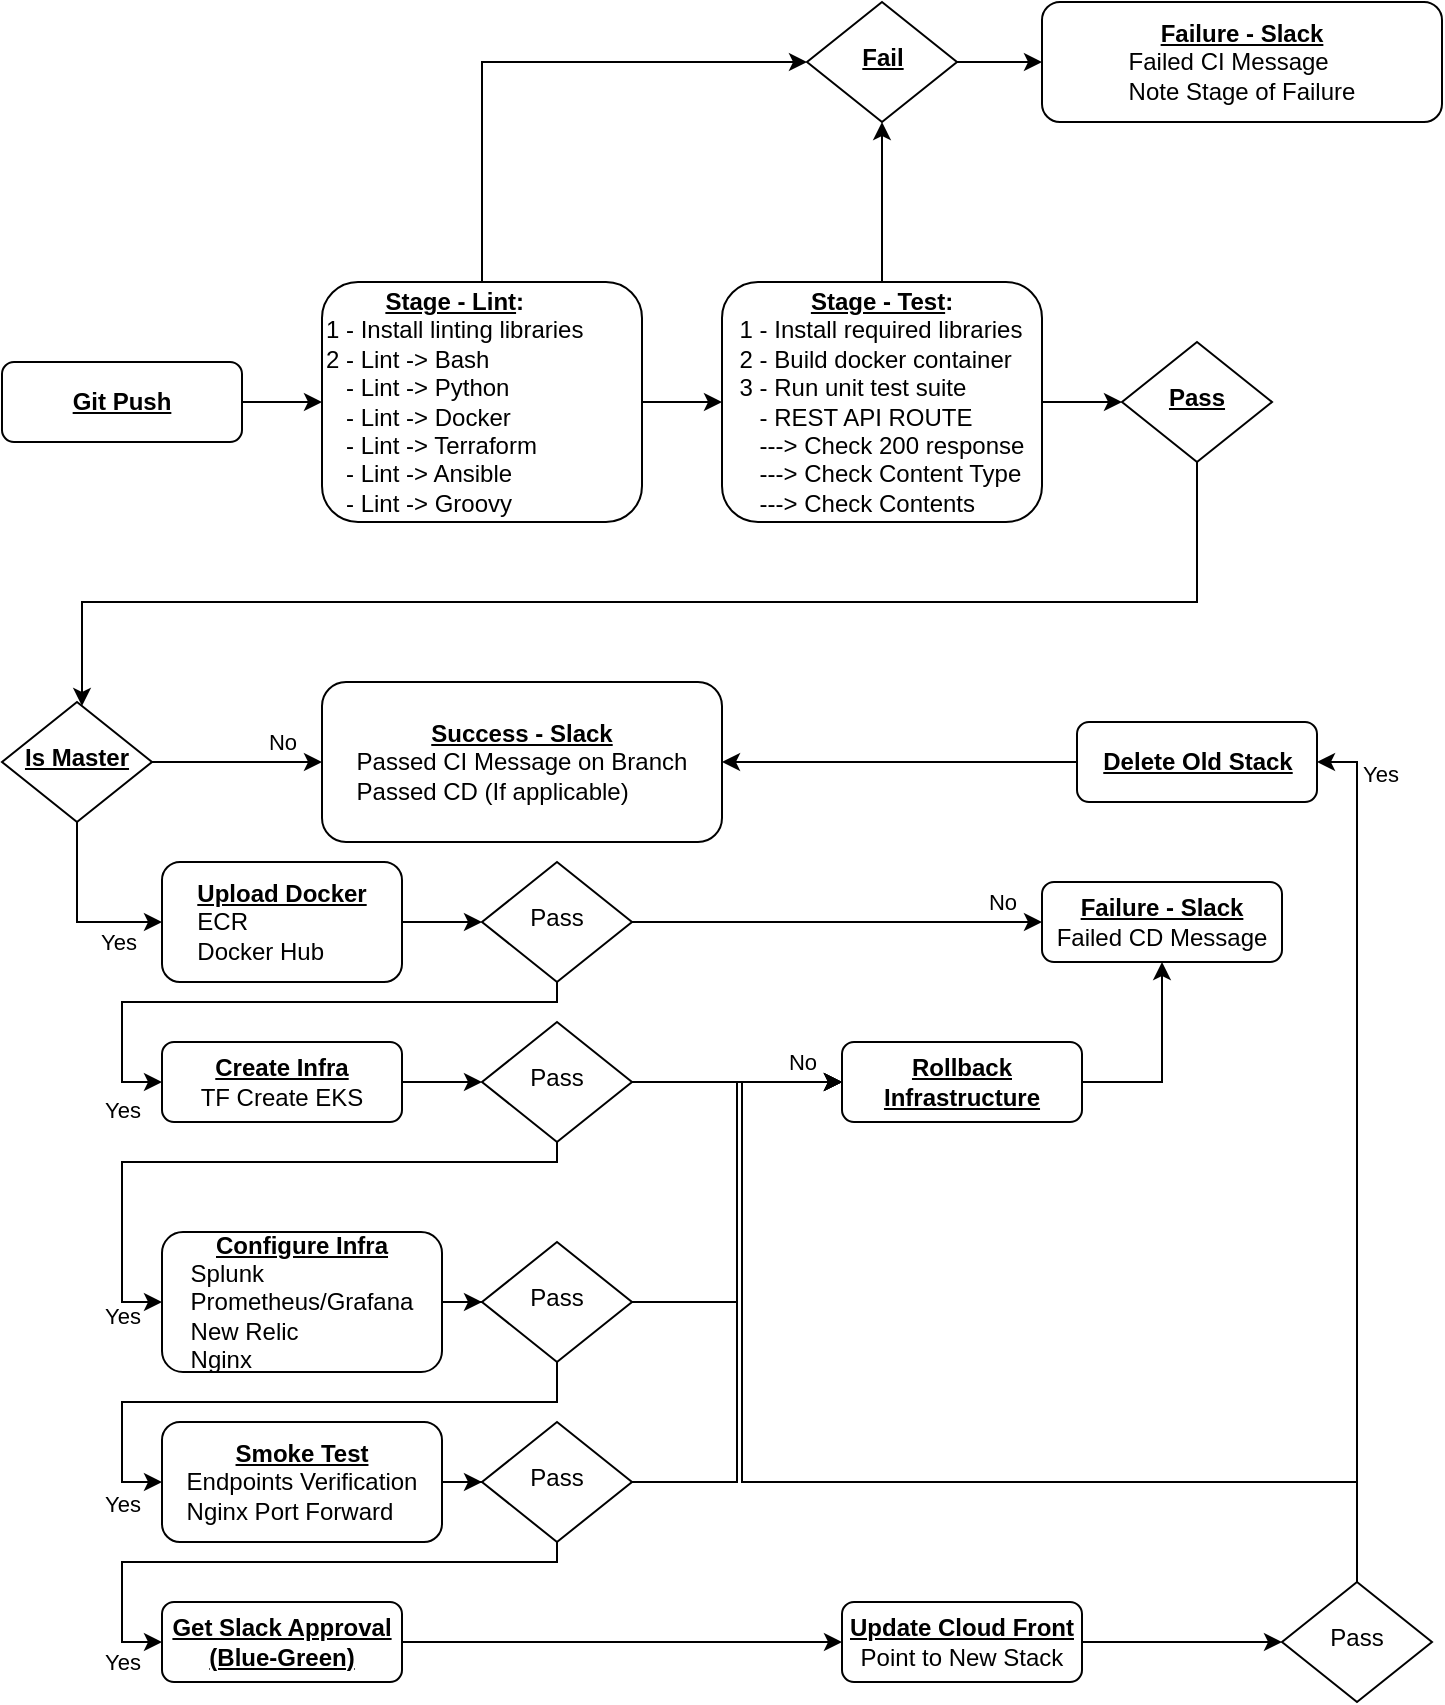 <mxfile version="15.2.7" type="device"><diagram id="C5RBs43oDa-KdzZeNtuy" name="Page-1"><mxGraphModel dx="1662" dy="2047" grid="1" gridSize="10" guides="1" tooltips="1" connect="1" arrows="1" fold="1" page="1" pageScale="1" pageWidth="827" pageHeight="1169" math="0" shadow="0"><root><mxCell id="WIyWlLk6GJQsqaUBKTNV-0"/><mxCell id="WIyWlLk6GJQsqaUBKTNV-1" parent="WIyWlLk6GJQsqaUBKTNV-0"/><mxCell id="Rs7eoe6wcjswB2rvAZAv-16" style="edgeStyle=orthogonalEdgeStyle;rounded=0;orthogonalLoop=1;jettySize=auto;html=1;" parent="WIyWlLk6GJQsqaUBKTNV-1" source="Rs7eoe6wcjswB2rvAZAv-0" target="Rs7eoe6wcjswB2rvAZAv-1" edge="1"><mxGeometry relative="1" as="geometry"/></mxCell><mxCell id="Rs7eoe6wcjswB2rvAZAv-0" value="&lt;b&gt;&lt;u&gt;Git Push&lt;/u&gt;&lt;/b&gt;" style="rounded=1;whiteSpace=wrap;html=1;fontSize=12;glass=0;strokeWidth=1;shadow=0;" parent="WIyWlLk6GJQsqaUBKTNV-1" vertex="1"><mxGeometry x="40" y="80" width="120" height="40" as="geometry"/></mxCell><mxCell id="Rs7eoe6wcjswB2rvAZAv-15" style="edgeStyle=orthogonalEdgeStyle;rounded=0;orthogonalLoop=1;jettySize=auto;html=1;entryX=0;entryY=0.5;entryDx=0;entryDy=0;" parent="WIyWlLk6GJQsqaUBKTNV-1" source="Rs7eoe6wcjswB2rvAZAv-1" target="Rs7eoe6wcjswB2rvAZAv-8" edge="1"><mxGeometry relative="1" as="geometry"/></mxCell><mxCell id="NNOcf9yM1KSb8hObF7zO-4" style="edgeStyle=orthogonalEdgeStyle;rounded=0;orthogonalLoop=1;jettySize=auto;html=1;entryX=0;entryY=0.5;entryDx=0;entryDy=0;" edge="1" parent="WIyWlLk6GJQsqaUBKTNV-1" source="Rs7eoe6wcjswB2rvAZAv-1" target="NNOcf9yM1KSb8hObF7zO-3"><mxGeometry relative="1" as="geometry"><Array as="points"><mxPoint x="280" y="-70"/></Array></mxGeometry></mxCell><mxCell id="Rs7eoe6wcjswB2rvAZAv-1" value="&lt;div style=&quot;text-align: center&quot;&gt;&lt;b&gt;&lt;u&gt;Stage - Lint&lt;/u&gt;:&lt;/b&gt;&lt;/div&gt;&lt;div&gt;&lt;span&gt;1 - Install linting libraries&lt;/span&gt;&lt;/div&gt;2 - Lint -&amp;gt; Bash&lt;br&gt;&lt;span style=&quot;text-align: center&quot;&gt;&amp;nbsp; &amp;nbsp;- Lint -&amp;gt; P&lt;/span&gt;ython&lt;br&gt;&lt;span style=&quot;text-align: center&quot;&gt;&amp;nbsp; &amp;nbsp;- Lint&amp;nbsp;-&amp;gt; D&lt;/span&gt;ocker&lt;br&gt;&lt;span style=&quot;text-align: center&quot;&gt;&amp;nbsp; &amp;nbsp;- Lint -&amp;gt; Terraform&lt;br&gt;&lt;/span&gt;&lt;span style=&quot;text-align: center&quot;&gt;&amp;nbsp; &amp;nbsp;- Lint -&amp;gt; Ansible&lt;/span&gt;&lt;br&gt;&lt;span style=&quot;text-align: center&quot;&gt;&amp;nbsp; &amp;nbsp;- Lint -&amp;gt; Groovy&lt;/span&gt;" style="rounded=1;whiteSpace=wrap;html=1;fontSize=12;glass=0;strokeWidth=1;shadow=0;align=left;" parent="WIyWlLk6GJQsqaUBKTNV-1" vertex="1"><mxGeometry x="200" y="40" width="160" height="120" as="geometry"/></mxCell><mxCell id="Rs7eoe6wcjswB2rvAZAv-2" value="&lt;u style=&quot;font-weight: bold&quot;&gt;Failure - Slack&lt;/u&gt;&lt;br&gt;&lt;div style=&quot;text-align: left&quot;&gt;Failed CD Message&lt;/div&gt;" style="rounded=1;whiteSpace=wrap;html=1;fontSize=12;glass=0;strokeWidth=1;shadow=0;" parent="WIyWlLk6GJQsqaUBKTNV-1" vertex="1"><mxGeometry x="560" y="340" width="120" height="40" as="geometry"/></mxCell><mxCell id="Rs7eoe6wcjswB2rvAZAv-3" value="&lt;u style=&quot;font-weight: bold&quot;&gt;Success - Slack&lt;/u&gt;&lt;br&gt;&lt;div style=&quot;text-align: left&quot;&gt;Passed CI Message on Branch&lt;/div&gt;&lt;div style=&quot;text-align: left&quot;&gt;Passed CD (If applicable)&lt;/div&gt;" style="rounded=1;whiteSpace=wrap;html=1;fontSize=12;glass=0;strokeWidth=1;shadow=0;" parent="WIyWlLk6GJQsqaUBKTNV-1" vertex="1"><mxGeometry x="200" y="240" width="200" height="80" as="geometry"/></mxCell><mxCell id="Rs7eoe6wcjswB2rvAZAv-17" style="edgeStyle=orthogonalEdgeStyle;rounded=0;orthogonalLoop=1;jettySize=auto;html=1;" parent="WIyWlLk6GJQsqaUBKTNV-1" source="Rs7eoe6wcjswB2rvAZAv-8" target="Rs7eoe6wcjswB2rvAZAv-12" edge="1"><mxGeometry relative="1" as="geometry"/></mxCell><mxCell id="NNOcf9yM1KSb8hObF7zO-5" style="edgeStyle=orthogonalEdgeStyle;rounded=0;orthogonalLoop=1;jettySize=auto;html=1;" edge="1" parent="WIyWlLk6GJQsqaUBKTNV-1" source="Rs7eoe6wcjswB2rvAZAv-8" target="NNOcf9yM1KSb8hObF7zO-3"><mxGeometry relative="1" as="geometry"/></mxCell><mxCell id="Rs7eoe6wcjswB2rvAZAv-8" value="&lt;b&gt;&lt;u&gt;Stage - Test&lt;/u&gt;:&lt;br&gt;&lt;div style=&quot;text-align: left&quot;&gt;&lt;span style=&quot;font-weight: normal&quot;&gt;1 - Install required libraries&lt;/span&gt;&lt;/div&gt;&lt;/b&gt;&lt;div style=&quot;text-align: left&quot;&gt;&lt;span&gt;2 - Build docker container&lt;/span&gt;&lt;/div&gt;&lt;div style=&quot;text-align: left&quot;&gt;&lt;span&gt;3 - Run unit test suite&lt;/span&gt;&lt;/div&gt;&lt;div style=&quot;text-align: left&quot;&gt;&lt;span&gt;&amp;nbsp; &amp;nbsp;- REST API ROUTE&lt;/span&gt;&lt;/div&gt;&lt;div style=&quot;text-align: left&quot;&gt;&lt;div&gt;&amp;nbsp; &amp;nbsp;---&amp;gt; Check 200 response&lt;/div&gt;&lt;div&gt;&amp;nbsp; &amp;nbsp;---&amp;gt; Check Content Type&lt;/div&gt;&lt;div&gt;&amp;nbsp; &amp;nbsp;---&amp;gt; Check Contents&lt;/div&gt;&lt;/div&gt;" style="rounded=1;whiteSpace=wrap;html=1;fontSize=12;glass=0;strokeWidth=1;shadow=0;" parent="WIyWlLk6GJQsqaUBKTNV-1" vertex="1"><mxGeometry x="400" y="40" width="160" height="120" as="geometry"/></mxCell><mxCell id="Rs7eoe6wcjswB2rvAZAv-19" style="edgeStyle=orthogonalEdgeStyle;rounded=0;orthogonalLoop=1;jettySize=auto;html=1;" parent="WIyWlLk6GJQsqaUBKTNV-1" source="Rs7eoe6wcjswB2rvAZAv-12" target="Rs7eoe6wcjswB2rvAZAv-18" edge="1"><mxGeometry relative="1" as="geometry"><Array as="points"><mxPoint x="638" y="200"/><mxPoint x="80" y="200"/></Array></mxGeometry></mxCell><mxCell id="Rs7eoe6wcjswB2rvAZAv-12" value="&lt;b&gt;&lt;u&gt;Pass&lt;/u&gt;&lt;/b&gt;" style="rhombus;whiteSpace=wrap;html=1;shadow=0;fontFamily=Helvetica;fontSize=12;align=center;strokeWidth=1;spacing=6;spacingTop=-4;" parent="WIyWlLk6GJQsqaUBKTNV-1" vertex="1"><mxGeometry x="600" y="70" width="75" height="60" as="geometry"/></mxCell><mxCell id="Rs7eoe6wcjswB2rvAZAv-23" style="edgeStyle=orthogonalEdgeStyle;rounded=0;orthogonalLoop=1;jettySize=auto;html=1;" parent="WIyWlLk6GJQsqaUBKTNV-1" source="Rs7eoe6wcjswB2rvAZAv-18" target="Rs7eoe6wcjswB2rvAZAv-3" edge="1"><mxGeometry relative="1" as="geometry"/></mxCell><mxCell id="Rs7eoe6wcjswB2rvAZAv-24" value="No" style="edgeLabel;html=1;align=center;verticalAlign=middle;resizable=0;points=[];" parent="Rs7eoe6wcjswB2rvAZAv-23" vertex="1" connectable="0"><mxGeometry x="0.151" y="-3" relative="1" as="geometry"><mxPoint x="16" y="-13" as="offset"/></mxGeometry></mxCell><mxCell id="Rs7eoe6wcjswB2rvAZAv-26" style="edgeStyle=orthogonalEdgeStyle;rounded=0;orthogonalLoop=1;jettySize=auto;html=1;entryX=0;entryY=0.5;entryDx=0;entryDy=0;" parent="WIyWlLk6GJQsqaUBKTNV-1" source="Rs7eoe6wcjswB2rvAZAv-18" target="Rs7eoe6wcjswB2rvAZAv-25" edge="1"><mxGeometry relative="1" as="geometry"><Array as="points"><mxPoint x="78" y="360"/></Array></mxGeometry></mxCell><mxCell id="Rs7eoe6wcjswB2rvAZAv-49" value="Yes" style="edgeLabel;html=1;align=center;verticalAlign=middle;resizable=0;points=[];" parent="Rs7eoe6wcjswB2rvAZAv-26" vertex="1" connectable="0"><mxGeometry x="0.503" y="4" relative="1" as="geometry"><mxPoint x="1" y="14" as="offset"/></mxGeometry></mxCell><mxCell id="Rs7eoe6wcjswB2rvAZAv-18" value="&lt;b&gt;&lt;u&gt;Is Master&lt;/u&gt;&lt;/b&gt;" style="rhombus;whiteSpace=wrap;html=1;shadow=0;fontFamily=Helvetica;fontSize=12;align=center;strokeWidth=1;spacing=6;spacingTop=-4;" parent="WIyWlLk6GJQsqaUBKTNV-1" vertex="1"><mxGeometry x="40" y="250" width="75" height="60" as="geometry"/></mxCell><mxCell id="Rs7eoe6wcjswB2rvAZAv-30" style="edgeStyle=orthogonalEdgeStyle;rounded=0;orthogonalLoop=1;jettySize=auto;html=1;" parent="WIyWlLk6GJQsqaUBKTNV-1" source="Rs7eoe6wcjswB2rvAZAv-25" target="Rs7eoe6wcjswB2rvAZAv-29" edge="1"><mxGeometry relative="1" as="geometry"/></mxCell><mxCell id="Rs7eoe6wcjswB2rvAZAv-25" value="&lt;u style=&quot;font-weight: bold&quot;&gt;Upload Docker&lt;/u&gt;&lt;br&gt;&lt;div style=&quot;text-align: left&quot;&gt;&lt;span&gt;ECR&lt;/span&gt;&lt;/div&gt;&lt;div style=&quot;text-align: left&quot;&gt;&lt;span&gt;Docker Hub&lt;/span&gt;&lt;/div&gt;" style="rounded=1;whiteSpace=wrap;html=1;fontSize=12;glass=0;strokeWidth=1;shadow=0;" parent="WIyWlLk6GJQsqaUBKTNV-1" vertex="1"><mxGeometry x="120" y="330" width="120" height="60" as="geometry"/></mxCell><mxCell id="Rs7eoe6wcjswB2rvAZAv-39" style="edgeStyle=orthogonalEdgeStyle;rounded=0;orthogonalLoop=1;jettySize=auto;html=1;entryX=0;entryY=0.5;entryDx=0;entryDy=0;" parent="WIyWlLk6GJQsqaUBKTNV-1" source="Rs7eoe6wcjswB2rvAZAv-29" target="Rs7eoe6wcjswB2rvAZAv-38" edge="1"><mxGeometry relative="1" as="geometry"><Array as="points"><mxPoint x="318" y="400"/><mxPoint x="100" y="400"/><mxPoint x="100" y="440"/></Array></mxGeometry></mxCell><mxCell id="Rs7eoe6wcjswB2rvAZAv-47" value="Yes" style="edgeLabel;html=1;align=center;verticalAlign=middle;resizable=0;points=[];" parent="Rs7eoe6wcjswB2rvAZAv-39" vertex="1" connectable="0"><mxGeometry x="0.662" y="-2" relative="1" as="geometry"><mxPoint x="2" y="42" as="offset"/></mxGeometry></mxCell><mxCell id="NNOcf9yM1KSb8hObF7zO-9" value="No" style="edgeStyle=orthogonalEdgeStyle;rounded=0;orthogonalLoop=1;jettySize=auto;html=1;" edge="1" parent="WIyWlLk6GJQsqaUBKTNV-1" source="Rs7eoe6wcjswB2rvAZAv-29" target="Rs7eoe6wcjswB2rvAZAv-2"><mxGeometry x="0.805" y="10" relative="1" as="geometry"><mxPoint as="offset"/></mxGeometry></mxCell><mxCell id="Rs7eoe6wcjswB2rvAZAv-29" value="Pass" style="rhombus;whiteSpace=wrap;html=1;shadow=0;fontFamily=Helvetica;fontSize=12;align=center;strokeWidth=1;spacing=6;spacingTop=-4;" parent="WIyWlLk6GJQsqaUBKTNV-1" vertex="1"><mxGeometry x="280" y="330" width="75" height="60" as="geometry"/></mxCell><mxCell id="NNOcf9yM1KSb8hObF7zO-11" style="edgeStyle=orthogonalEdgeStyle;rounded=0;orthogonalLoop=1;jettySize=auto;html=1;entryX=0.5;entryY=1;entryDx=0;entryDy=0;" edge="1" parent="WIyWlLk6GJQsqaUBKTNV-1" source="Rs7eoe6wcjswB2rvAZAv-34" target="Rs7eoe6wcjswB2rvAZAv-2"><mxGeometry relative="1" as="geometry"><Array as="points"><mxPoint x="620" y="440"/></Array></mxGeometry></mxCell><mxCell id="Rs7eoe6wcjswB2rvAZAv-34" value="&lt;b&gt;&lt;u&gt;Rollback Infrastructure&lt;/u&gt;&lt;/b&gt;" style="rounded=1;whiteSpace=wrap;html=1;fontSize=12;glass=0;strokeWidth=1;shadow=0;" parent="WIyWlLk6GJQsqaUBKTNV-1" vertex="1"><mxGeometry x="460" y="420" width="120" height="40" as="geometry"/></mxCell><mxCell id="Rs7eoe6wcjswB2rvAZAv-50" style="edgeStyle=orthogonalEdgeStyle;rounded=0;orthogonalLoop=1;jettySize=auto;html=1;" parent="WIyWlLk6GJQsqaUBKTNV-1" source="Rs7eoe6wcjswB2rvAZAv-38" target="Rs7eoe6wcjswB2rvAZAv-43" edge="1"><mxGeometry relative="1" as="geometry"/></mxCell><mxCell id="Rs7eoe6wcjswB2rvAZAv-38" value="&lt;span style=&quot;font-weight: bold&quot;&gt;&lt;u&gt;Create Infra&lt;/u&gt;&lt;br&gt;&lt;div style=&quot;text-align: left&quot;&gt;&lt;span style=&quot;font-weight: normal&quot;&gt;TF Create EKS&lt;/span&gt;&lt;/div&gt;&lt;/span&gt;" style="rounded=1;whiteSpace=wrap;html=1;fontSize=12;glass=0;strokeWidth=1;shadow=0;" parent="WIyWlLk6GJQsqaUBKTNV-1" vertex="1"><mxGeometry x="120" y="420" width="120" height="40" as="geometry"/></mxCell><mxCell id="Rs7eoe6wcjswB2rvAZAv-41" value="No" style="edgeStyle=orthogonalEdgeStyle;rounded=0;orthogonalLoop=1;jettySize=auto;html=1;entryX=0;entryY=0.5;entryDx=0;entryDy=0;" parent="WIyWlLk6GJQsqaUBKTNV-1" source="Rs7eoe6wcjswB2rvAZAv-43" target="Rs7eoe6wcjswB2rvAZAv-34" edge="1"><mxGeometry x="0.619" y="10" relative="1" as="geometry"><mxPoint x="400" y="460" as="targetPoint"/><mxPoint as="offset"/></mxGeometry></mxCell><mxCell id="Rs7eoe6wcjswB2rvAZAv-54" style="edgeStyle=orthogonalEdgeStyle;rounded=0;orthogonalLoop=1;jettySize=auto;html=1;entryX=0;entryY=0.5;entryDx=0;entryDy=0;" parent="WIyWlLk6GJQsqaUBKTNV-1" source="Rs7eoe6wcjswB2rvAZAv-43" target="Rs7eoe6wcjswB2rvAZAv-52" edge="1"><mxGeometry relative="1" as="geometry"><Array as="points"><mxPoint x="318" y="480"/><mxPoint x="100" y="480"/><mxPoint x="100" y="550"/></Array></mxGeometry></mxCell><mxCell id="Rs7eoe6wcjswB2rvAZAv-55" value="Yes" style="edgeLabel;html=1;align=center;verticalAlign=middle;resizable=0;points=[];" parent="Rs7eoe6wcjswB2rvAZAv-54" vertex="1" connectable="0"><mxGeometry x="0.777" relative="1" as="geometry"><mxPoint y="22" as="offset"/></mxGeometry></mxCell><mxCell id="Rs7eoe6wcjswB2rvAZAv-43" value="Pass" style="rhombus;whiteSpace=wrap;html=1;shadow=0;fontFamily=Helvetica;fontSize=12;align=center;strokeWidth=1;spacing=6;spacingTop=-4;" parent="WIyWlLk6GJQsqaUBKTNV-1" vertex="1"><mxGeometry x="280" y="410" width="75" height="60" as="geometry"/></mxCell><mxCell id="Rs7eoe6wcjswB2rvAZAv-51" style="edgeStyle=orthogonalEdgeStyle;rounded=0;orthogonalLoop=1;jettySize=auto;html=1;" parent="WIyWlLk6GJQsqaUBKTNV-1" source="Rs7eoe6wcjswB2rvAZAv-52" target="Rs7eoe6wcjswB2rvAZAv-53" edge="1"><mxGeometry relative="1" as="geometry"/></mxCell><mxCell id="Rs7eoe6wcjswB2rvAZAv-52" value="&lt;u style=&quot;font-weight: bold&quot;&gt;Configure Infra&lt;/u&gt;&lt;br&gt;&lt;div style=&quot;text-align: left&quot;&gt;&lt;span&gt;Splunk&lt;/span&gt;&lt;/div&gt;&lt;div style=&quot;text-align: left&quot;&gt;&lt;span&gt;Prometheus/Grafana&lt;/span&gt;&lt;/div&gt;&lt;div style=&quot;text-align: left&quot;&gt;&lt;span&gt;New Relic&lt;/span&gt;&lt;/div&gt;&lt;div style=&quot;text-align: left&quot;&gt;&lt;span&gt;Nginx&lt;/span&gt;&lt;/div&gt;" style="rounded=1;whiteSpace=wrap;html=1;fontSize=12;glass=0;strokeWidth=1;shadow=0;" parent="WIyWlLk6GJQsqaUBKTNV-1" vertex="1"><mxGeometry x="120" y="515" width="140" height="70" as="geometry"/></mxCell><mxCell id="OLpdvQHpWxJVF2QrkokO-3" style="edgeStyle=orthogonalEdgeStyle;rounded=0;orthogonalLoop=1;jettySize=auto;html=1;entryX=0;entryY=0.5;entryDx=0;entryDy=0;" parent="WIyWlLk6GJQsqaUBKTNV-1" source="Rs7eoe6wcjswB2rvAZAv-53" target="2" edge="1"><mxGeometry relative="1" as="geometry"><Array as="points"><mxPoint x="318" y="600"/><mxPoint x="100" y="600"/><mxPoint x="100" y="640"/></Array></mxGeometry></mxCell><mxCell id="NNOcf9yM1KSb8hObF7zO-12" style="edgeStyle=orthogonalEdgeStyle;rounded=0;orthogonalLoop=1;jettySize=auto;html=1;entryX=0;entryY=0.5;entryDx=0;entryDy=0;" edge="1" parent="WIyWlLk6GJQsqaUBKTNV-1" source="Rs7eoe6wcjswB2rvAZAv-53" target="Rs7eoe6wcjswB2rvAZAv-34"><mxGeometry relative="1" as="geometry"/></mxCell><mxCell id="Rs7eoe6wcjswB2rvAZAv-53" value="Pass" style="rhombus;whiteSpace=wrap;html=1;shadow=0;fontFamily=Helvetica;fontSize=12;align=center;strokeWidth=1;spacing=6;spacingTop=-4;" parent="WIyWlLk6GJQsqaUBKTNV-1" vertex="1"><mxGeometry x="280" y="520" width="75" height="60" as="geometry"/></mxCell><mxCell id="Rs7eoe6wcjswB2rvAZAv-65" style="edgeStyle=orthogonalEdgeStyle;rounded=0;orthogonalLoop=1;jettySize=auto;html=1;" parent="WIyWlLk6GJQsqaUBKTNV-1" source="Rs7eoe6wcjswB2rvAZAv-59" target="Rs7eoe6wcjswB2rvAZAv-64" edge="1"><mxGeometry relative="1" as="geometry"/></mxCell><mxCell id="Rs7eoe6wcjswB2rvAZAv-59" value="&lt;b&gt;&lt;u&gt;Get Slack Approval&lt;br&gt;(Blue-Green)&lt;br&gt;&lt;/u&gt;&lt;/b&gt;" style="rounded=1;whiteSpace=wrap;html=1;fontSize=12;glass=0;strokeWidth=1;shadow=0;" parent="WIyWlLk6GJQsqaUBKTNV-1" vertex="1"><mxGeometry x="120" y="700" width="120" height="40" as="geometry"/></mxCell><mxCell id="NNOcf9yM1KSb8hObF7zO-16" style="edgeStyle=orthogonalEdgeStyle;rounded=0;orthogonalLoop=1;jettySize=auto;html=1;" edge="1" parent="WIyWlLk6GJQsqaUBKTNV-1" source="Rs7eoe6wcjswB2rvAZAv-64" target="Rs7eoe6wcjswB2rvAZAv-66"><mxGeometry relative="1" as="geometry"/></mxCell><mxCell id="Rs7eoe6wcjswB2rvAZAv-64" value="&lt;u style=&quot;font-weight: bold&quot;&gt;Update Cloud Front&lt;/u&gt;&lt;br&gt;Point to New Stack" style="rounded=1;whiteSpace=wrap;html=1;fontSize=12;glass=0;strokeWidth=1;shadow=0;" parent="WIyWlLk6GJQsqaUBKTNV-1" vertex="1"><mxGeometry x="460" y="700" width="120" height="40" as="geometry"/></mxCell><mxCell id="Rs7eoe6wcjswB2rvAZAv-71" value="Yes" style="edgeStyle=orthogonalEdgeStyle;rounded=0;orthogonalLoop=1;jettySize=auto;html=1;entryX=1;entryY=0.5;entryDx=0;entryDy=0;" parent="WIyWlLk6GJQsqaUBKTNV-1" source="Rs7eoe6wcjswB2rvAZAv-66" target="Rs7eoe6wcjswB2rvAZAv-70" edge="1"><mxGeometry x="0.878" y="-10" relative="1" as="geometry"><mxPoint x="1" as="offset"/></mxGeometry></mxCell><mxCell id="NNOcf9yM1KSb8hObF7zO-17" style="edgeStyle=orthogonalEdgeStyle;rounded=0;orthogonalLoop=1;jettySize=auto;html=1;entryX=0;entryY=0.5;entryDx=0;entryDy=0;" edge="1" parent="WIyWlLk6GJQsqaUBKTNV-1" source="Rs7eoe6wcjswB2rvAZAv-66" target="Rs7eoe6wcjswB2rvAZAv-34"><mxGeometry relative="1" as="geometry"><Array as="points"><mxPoint x="718" y="640"/><mxPoint x="410" y="640"/><mxPoint x="410" y="440"/></Array></mxGeometry></mxCell><mxCell id="Rs7eoe6wcjswB2rvAZAv-66" value="Pass" style="rhombus;whiteSpace=wrap;html=1;shadow=0;fontFamily=Helvetica;fontSize=12;align=center;strokeWidth=1;spacing=6;spacingTop=-4;" parent="WIyWlLk6GJQsqaUBKTNV-1" vertex="1"><mxGeometry x="680" y="690" width="75" height="60" as="geometry"/></mxCell><mxCell id="Rs7eoe6wcjswB2rvAZAv-72" style="edgeStyle=orthogonalEdgeStyle;rounded=0;orthogonalLoop=1;jettySize=auto;html=1;" parent="WIyWlLk6GJQsqaUBKTNV-1" source="Rs7eoe6wcjswB2rvAZAv-70" target="Rs7eoe6wcjswB2rvAZAv-3" edge="1"><mxGeometry relative="1" as="geometry"/></mxCell><mxCell id="Rs7eoe6wcjswB2rvAZAv-70" value="&lt;b&gt;&lt;u&gt;Delete Old Stack&lt;/u&gt;&lt;/b&gt;" style="rounded=1;whiteSpace=wrap;html=1;fontSize=12;glass=0;strokeWidth=1;shadow=0;" parent="WIyWlLk6GJQsqaUBKTNV-1" vertex="1"><mxGeometry x="577.5" y="260" width="120" height="40" as="geometry"/></mxCell><mxCell id="0" value="Yes" style="edgeLabel;html=1;align=center;verticalAlign=middle;resizable=0;points=[];" parent="WIyWlLk6GJQsqaUBKTNV-1" vertex="1" connectable="0"><mxGeometry x="100" y="650.5" as="geometry"/></mxCell><mxCell id="1" style="edgeStyle=orthogonalEdgeStyle;rounded=0;orthogonalLoop=1;jettySize=auto;html=1;" parent="WIyWlLk6GJQsqaUBKTNV-1" source="2" target="3" edge="1"><mxGeometry relative="1" as="geometry"/></mxCell><mxCell id="2" value="&lt;u style=&quot;font-weight: bold&quot;&gt;Smoke Test&lt;/u&gt;&lt;br&gt;&lt;div style=&quot;text-align: left&quot;&gt;&lt;span&gt;Endpoints Verification&lt;/span&gt;&lt;/div&gt;&lt;div style=&quot;text-align: left&quot;&gt;&lt;span&gt;Nginx Port Forward&lt;/span&gt;&lt;/div&gt;" style="rounded=1;whiteSpace=wrap;html=1;fontSize=12;glass=0;strokeWidth=1;shadow=0;" parent="WIyWlLk6GJQsqaUBKTNV-1" vertex="1"><mxGeometry x="120" y="610" width="140" height="60" as="geometry"/></mxCell><mxCell id="OLpdvQHpWxJVF2QrkokO-5" value="Yes" style="edgeStyle=orthogonalEdgeStyle;rounded=0;orthogonalLoop=1;jettySize=auto;html=1;entryX=0;entryY=0.5;entryDx=0;entryDy=0;" parent="WIyWlLk6GJQsqaUBKTNV-1" source="3" target="Rs7eoe6wcjswB2rvAZAv-59" edge="1"><mxGeometry x="0.861" y="-10" relative="1" as="geometry"><Array as="points"><mxPoint x="318" y="680"/><mxPoint x="100" y="680"/><mxPoint x="100" y="720"/></Array><mxPoint as="offset"/></mxGeometry></mxCell><mxCell id="NNOcf9yM1KSb8hObF7zO-13" style="edgeStyle=orthogonalEdgeStyle;rounded=0;orthogonalLoop=1;jettySize=auto;html=1;entryX=0;entryY=0.5;entryDx=0;entryDy=0;" edge="1" parent="WIyWlLk6GJQsqaUBKTNV-1" source="3" target="Rs7eoe6wcjswB2rvAZAv-34"><mxGeometry relative="1" as="geometry"/></mxCell><mxCell id="3" value="Pass" style="rhombus;whiteSpace=wrap;html=1;shadow=0;fontFamily=Helvetica;fontSize=12;align=center;strokeWidth=1;spacing=6;spacingTop=-4;" parent="WIyWlLk6GJQsqaUBKTNV-1" vertex="1"><mxGeometry x="280" y="610" width="75" height="60" as="geometry"/></mxCell><mxCell id="NNOcf9yM1KSb8hObF7zO-7" style="edgeStyle=orthogonalEdgeStyle;rounded=0;orthogonalLoop=1;jettySize=auto;html=1;" edge="1" parent="WIyWlLk6GJQsqaUBKTNV-1" source="NNOcf9yM1KSb8hObF7zO-3" target="NNOcf9yM1KSb8hObF7zO-6"><mxGeometry relative="1" as="geometry"/></mxCell><mxCell id="NNOcf9yM1KSb8hObF7zO-3" value="&lt;b&gt;&lt;u&gt;Fail&lt;/u&gt;&lt;/b&gt;" style="rhombus;whiteSpace=wrap;html=1;shadow=0;fontFamily=Helvetica;fontSize=12;align=center;strokeWidth=1;spacing=6;spacingTop=-4;" vertex="1" parent="WIyWlLk6GJQsqaUBKTNV-1"><mxGeometry x="442.5" y="-100" width="75" height="60" as="geometry"/></mxCell><mxCell id="NNOcf9yM1KSb8hObF7zO-6" value="&lt;u style=&quot;font-weight: bold&quot;&gt;Failure - Slack&lt;/u&gt;&lt;br&gt;&lt;div style=&quot;text-align: left&quot;&gt;Failed CI Message&lt;/div&gt;&lt;div style=&quot;text-align: left&quot;&gt;Note Stage of Failure&lt;/div&gt;" style="rounded=1;whiteSpace=wrap;html=1;fontSize=12;glass=0;strokeWidth=1;shadow=0;" vertex="1" parent="WIyWlLk6GJQsqaUBKTNV-1"><mxGeometry x="560" y="-100" width="200" height="60" as="geometry"/></mxCell></root></mxGraphModel></diagram></mxfile>